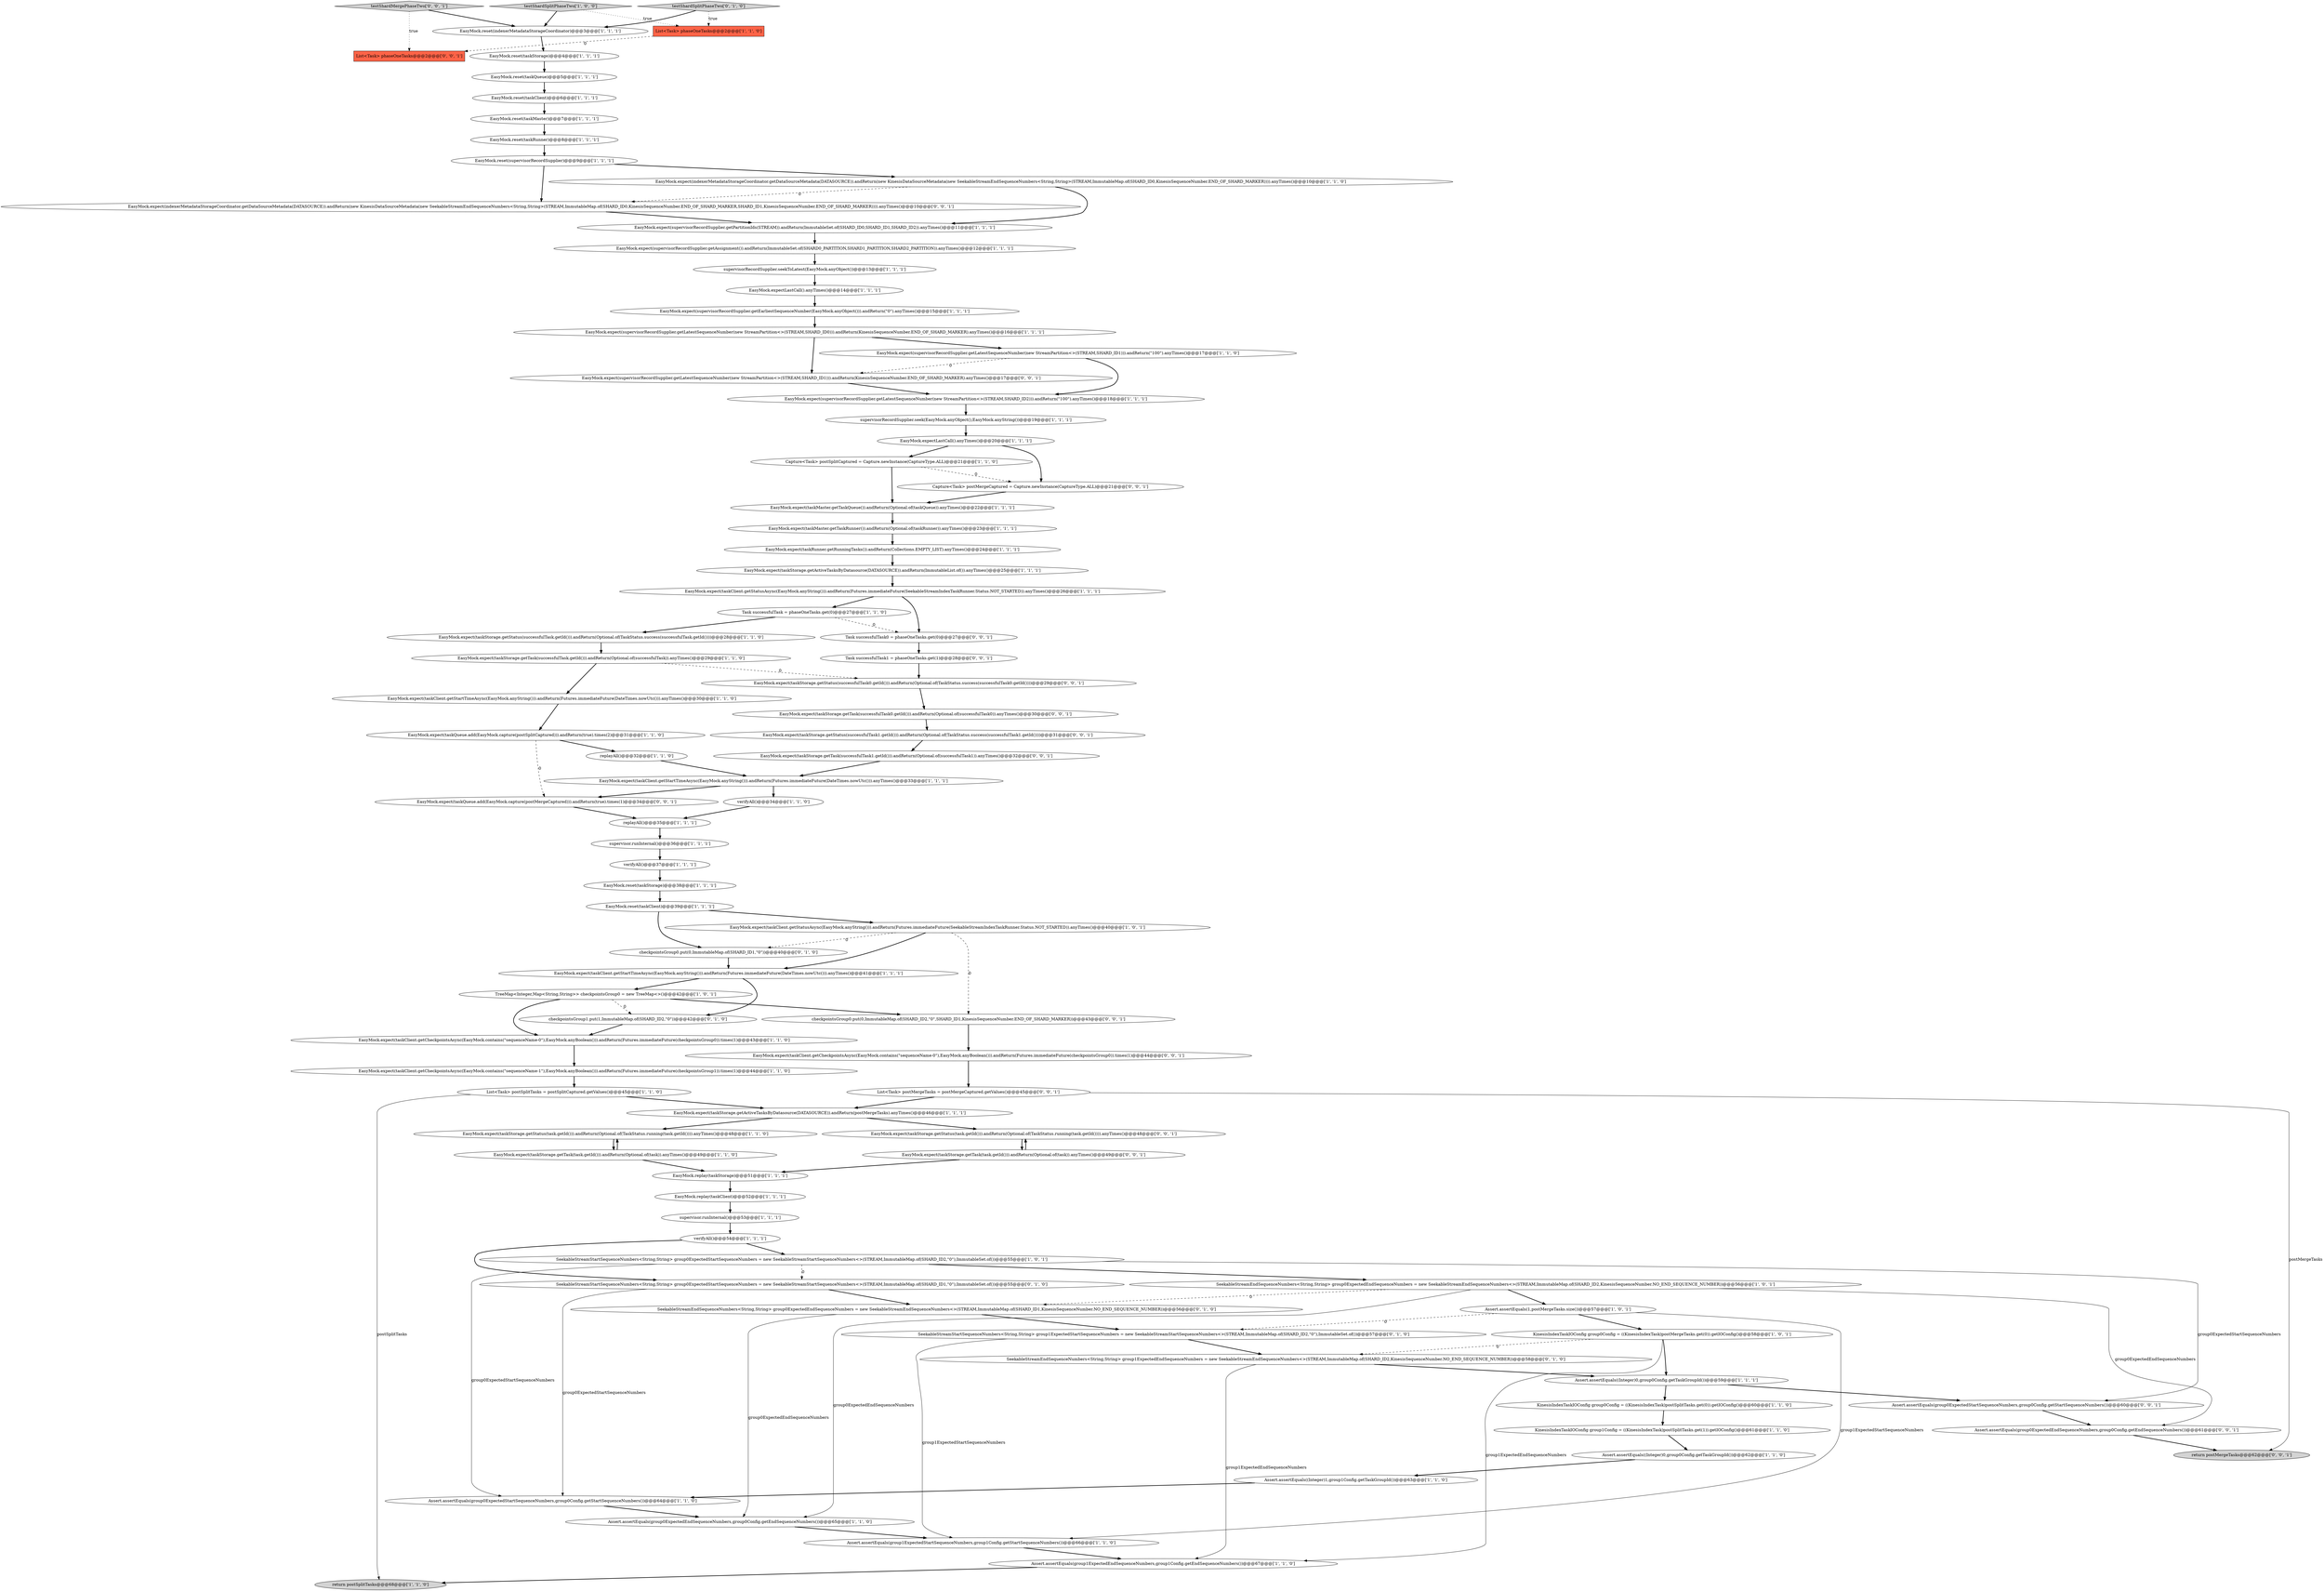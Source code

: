 digraph {
33 [style = filled, label = "EasyMock.expect(taskClient.getStatusAsync(EasyMock.anyString())).andReturn(Futures.immediateFuture(SeekableStreamIndexTaskRunner.Status.NOT_STARTED)).anyTimes()@@@40@@@['1', '0', '1']", fillcolor = white, shape = ellipse image = "AAA0AAABBB1BBB"];
80 [style = filled, label = "EasyMock.expect(indexerMetadataStorageCoordinator.getDataSourceMetadata(DATASOURCE)).andReturn(new KinesisDataSourceMetadata(new SeekableStreamEndSequenceNumbers<String,String>(STREAM,ImmutableMap.of(SHARD_ID0,KinesisSequenceNumber.END_OF_SHARD_MARKER,SHARD_ID1,KinesisSequenceNumber.END_OF_SHARD_MARKER)))).anyTimes()@@@10@@@['0', '0', '1']", fillcolor = white, shape = ellipse image = "AAA0AAABBB3BBB"];
0 [style = filled, label = "EasyMock.expect(taskClient.getStartTimeAsync(EasyMock.anyString())).andReturn(Futures.immediateFuture(DateTimes.nowUtc())).anyTimes()@@@30@@@['1', '1', '0']", fillcolor = white, shape = ellipse image = "AAA0AAABBB1BBB"];
12 [style = filled, label = "EasyMock.expect(taskMaster.getTaskRunner()).andReturn(Optional.of(taskRunner)).anyTimes()@@@23@@@['1', '1', '1']", fillcolor = white, shape = ellipse image = "AAA0AAABBB1BBB"];
21 [style = filled, label = "return postSplitTasks@@@68@@@['1', '1', '0']", fillcolor = lightgray, shape = ellipse image = "AAA0AAABBB1BBB"];
83 [style = filled, label = "EasyMock.expect(supervisorRecordSupplier.getLatestSequenceNumber(new StreamPartition<>(STREAM,SHARD_ID1))).andReturn(KinesisSequenceNumber.END_OF_SHARD_MARKER).anyTimes()@@@17@@@['0', '0', '1']", fillcolor = white, shape = ellipse image = "AAA0AAABBB3BBB"];
81 [style = filled, label = "Assert.assertEquals(group0ExpectedEndSequenceNumbers,group0Config.getEndSequenceNumbers())@@@61@@@['0', '0', '1']", fillcolor = white, shape = ellipse image = "AAA0AAABBB3BBB"];
34 [style = filled, label = "Assert.assertEquals(group0ExpectedEndSequenceNumbers,group0Config.getEndSequenceNumbers())@@@65@@@['1', '1', '0']", fillcolor = white, shape = ellipse image = "AAA0AAABBB1BBB"];
44 [style = filled, label = "EasyMock.expect(taskStorage.getStatus(task.getId())).andReturn(Optional.of(TaskStatus.running(task.getId()))).anyTimes()@@@48@@@['1', '1', '0']", fillcolor = white, shape = ellipse image = "AAA0AAABBB1BBB"];
88 [style = filled, label = "Assert.assertEquals(group0ExpectedStartSequenceNumbers,group0Config.getStartSequenceNumbers())@@@60@@@['0', '0', '1']", fillcolor = white, shape = ellipse image = "AAA0AAABBB3BBB"];
43 [style = filled, label = "EasyMock.expectLastCall().anyTimes()@@@14@@@['1', '1', '1']", fillcolor = white, shape = ellipse image = "AAA0AAABBB1BBB"];
46 [style = filled, label = "SeekableStreamEndSequenceNumbers<String,String> group0ExpectedEndSequenceNumbers = new SeekableStreamEndSequenceNumbers<>(STREAM,ImmutableMap.of(SHARD_ID2,KinesisSequenceNumber.NO_END_SEQUENCE_NUMBER))@@@56@@@['1', '0', '1']", fillcolor = white, shape = ellipse image = "AAA0AAABBB1BBB"];
1 [style = filled, label = "EasyMock.expectLastCall().anyTimes()@@@20@@@['1', '1', '1']", fillcolor = white, shape = ellipse image = "AAA0AAABBB1BBB"];
61 [style = filled, label = "EasyMock.expect(taskStorage.getTask(task.getId())).andReturn(Optional.of(task)).anyTimes()@@@49@@@['1', '1', '0']", fillcolor = white, shape = ellipse image = "AAA0AAABBB1BBB"];
55 [style = filled, label = "EasyMock.expect(taskStorage.getActiveTasksByDatasource(DATASOURCE)).andReturn(postMergeTasks).anyTimes()@@@46@@@['1', '1', '1']", fillcolor = white, shape = ellipse image = "AAA0AAABBB1BBB"];
37 [style = filled, label = "EasyMock.expect(taskClient.getStatusAsync(EasyMock.anyString())).andReturn(Futures.immediateFuture(SeekableStreamIndexTaskRunner.Status.NOT_STARTED)).anyTimes()@@@26@@@['1', '1', '1']", fillcolor = white, shape = ellipse image = "AAA0AAABBB1BBB"];
2 [style = filled, label = "EasyMock.expect(supervisorRecordSupplier.getAssignment()).andReturn(ImmutableSet.of(SHARD0_PARTITION,SHARD1_PARTITION,SHARD2_PARTITION)).anyTimes()@@@12@@@['1', '1', '1']", fillcolor = white, shape = ellipse image = "AAA0AAABBB1BBB"];
92 [style = filled, label = "Task successfulTask0 = phaseOneTasks.get(0)@@@27@@@['0', '0', '1']", fillcolor = white, shape = ellipse image = "AAA0AAABBB3BBB"];
66 [style = filled, label = "checkpointsGroup0.put(0,ImmutableMap.of(SHARD_ID1,\"0\"))@@@40@@@['0', '1', '0']", fillcolor = white, shape = ellipse image = "AAA1AAABBB2BBB"];
69 [style = filled, label = "testShardSplitPhaseTwo['0', '1', '0']", fillcolor = lightgray, shape = diamond image = "AAA0AAABBB2BBB"];
13 [style = filled, label = "verifyAll()@@@34@@@['1', '1', '0']", fillcolor = white, shape = ellipse image = "AAA0AAABBB1BBB"];
3 [style = filled, label = "List<Task> phaseOneTasks@@@2@@@['1', '1', '0']", fillcolor = tomato, shape = box image = "AAA0AAABBB1BBB"];
32 [style = filled, label = "TreeMap<Integer,Map<String,String>> checkpointsGroup0 = new TreeMap<>()@@@42@@@['1', '0', '1']", fillcolor = white, shape = ellipse image = "AAA0AAABBB1BBB"];
57 [style = filled, label = "Assert.assertEquals(1,postMergeTasks.size())@@@57@@@['1', '0', '1']", fillcolor = white, shape = ellipse image = "AAA0AAABBB1BBB"];
74 [style = filled, label = "EasyMock.expect(taskQueue.add(EasyMock.capture(postMergeCaptured))).andReturn(true).times(1)@@@34@@@['0', '0', '1']", fillcolor = white, shape = ellipse image = "AAA0AAABBB3BBB"];
73 [style = filled, label = "checkpointsGroup0.put(0,ImmutableMap.of(SHARD_ID2,\"0\",SHARD_ID1,KinesisSequenceNumber.END_OF_SHARD_MARKER))@@@43@@@['0', '0', '1']", fillcolor = white, shape = ellipse image = "AAA0AAABBB3BBB"];
39 [style = filled, label = "Assert.assertEquals((Integer)1,group1Config.getTaskGroupId())@@@63@@@['1', '1', '0']", fillcolor = white, shape = ellipse image = "AAA0AAABBB1BBB"];
27 [style = filled, label = "EasyMock.expect(supervisorRecordSupplier.getLatestSequenceNumber(new StreamPartition<>(STREAM,SHARD_ID0))).andReturn(KinesisSequenceNumber.END_OF_SHARD_MARKER).anyTimes()@@@16@@@['1', '1', '1']", fillcolor = white, shape = ellipse image = "AAA0AAABBB1BBB"];
8 [style = filled, label = "KinesisIndexTaskIOConfig group0Config = ((KinesisIndexTask)postMergeTasks.get(0)).getIOConfig()@@@58@@@['1', '0', '1']", fillcolor = white, shape = ellipse image = "AAA0AAABBB1BBB"];
29 [style = filled, label = "EasyMock.reset(indexerMetadataStorageCoordinator)@@@3@@@['1', '1', '1']", fillcolor = white, shape = ellipse image = "AAA0AAABBB1BBB"];
10 [style = filled, label = "EasyMock.expect(supervisorRecordSupplier.getPartitionIds(STREAM)).andReturn(ImmutableSet.of(SHARD_ID0,SHARD_ID1,SHARD_ID2)).anyTimes()@@@11@@@['1', '1', '1']", fillcolor = white, shape = ellipse image = "AAA0AAABBB1BBB"];
78 [style = filled, label = "List<Task> phaseOneTasks@@@2@@@['0', '0', '1']", fillcolor = tomato, shape = box image = "AAA0AAABBB3BBB"];
15 [style = filled, label = "KinesisIndexTaskIOConfig group0Config = ((KinesisIndexTask)postSplitTasks.get(0)).getIOConfig()@@@60@@@['1', '1', '0']", fillcolor = white, shape = ellipse image = "AAA0AAABBB1BBB"];
64 [style = filled, label = "verifyAll()@@@54@@@['1', '1', '1']", fillcolor = white, shape = ellipse image = "AAA0AAABBB1BBB"];
47 [style = filled, label = "List<Task> postSplitTasks = postSplitCaptured.getValues()@@@45@@@['1', '1', '0']", fillcolor = white, shape = ellipse image = "AAA0AAABBB1BBB"];
23 [style = filled, label = "EasyMock.expect(supervisorRecordSupplier.getLatestSequenceNumber(new StreamPartition<>(STREAM,SHARD_ID1))).andReturn(\"100\").anyTimes()@@@17@@@['1', '1', '0']", fillcolor = white, shape = ellipse image = "AAA0AAABBB1BBB"];
77 [style = filled, label = "Task successfulTask1 = phaseOneTasks.get(1)@@@28@@@['0', '0', '1']", fillcolor = white, shape = ellipse image = "AAA0AAABBB3BBB"];
72 [style = filled, label = "SeekableStreamStartSequenceNumbers<String,String> group0ExpectedStartSequenceNumbers = new SeekableStreamStartSequenceNumbers<>(STREAM,ImmutableMap.of(SHARD_ID1,\"0\"),ImmutableSet.of())@@@55@@@['0', '1', '0']", fillcolor = white, shape = ellipse image = "AAA1AAABBB2BBB"];
56 [style = filled, label = "EasyMock.expect(taskStorage.getStatus(successfulTask.getId())).andReturn(Optional.of(TaskStatus.success(successfulTask.getId())))@@@28@@@['1', '1', '0']", fillcolor = white, shape = ellipse image = "AAA0AAABBB1BBB"];
79 [style = filled, label = "testShardMergePhaseTwo['0', '0', '1']", fillcolor = lightgray, shape = diamond image = "AAA0AAABBB3BBB"];
68 [style = filled, label = "checkpointsGroup1.put(1,ImmutableMap.of(SHARD_ID2,\"0\"))@@@42@@@['0', '1', '0']", fillcolor = white, shape = ellipse image = "AAA1AAABBB2BBB"];
17 [style = filled, label = "EasyMock.reset(taskQueue)@@@5@@@['1', '1', '1']", fillcolor = white, shape = ellipse image = "AAA0AAABBB1BBB"];
60 [style = filled, label = "supervisorRecordSupplier.seekToLatest(EasyMock.anyObject())@@@13@@@['1', '1', '1']", fillcolor = white, shape = ellipse image = "AAA0AAABBB1BBB"];
50 [style = filled, label = "EasyMock.reset(taskStorage)@@@38@@@['1', '1', '1']", fillcolor = white, shape = ellipse image = "AAA0AAABBB1BBB"];
42 [style = filled, label = "EasyMock.reset(taskClient)@@@39@@@['1', '1', '1']", fillcolor = white, shape = ellipse image = "AAA0AAABBB1BBB"];
22 [style = filled, label = "KinesisIndexTaskIOConfig group1Config = ((KinesisIndexTask)postSplitTasks.get(1)).getIOConfig()@@@61@@@['1', '1', '0']", fillcolor = white, shape = ellipse image = "AAA0AAABBB1BBB"];
49 [style = filled, label = "EasyMock.replay(taskStorage)@@@51@@@['1', '1', '1']", fillcolor = white, shape = ellipse image = "AAA0AAABBB1BBB"];
63 [style = filled, label = "Assert.assertEquals(group0ExpectedStartSequenceNumbers,group0Config.getStartSequenceNumbers())@@@64@@@['1', '1', '0']", fillcolor = white, shape = ellipse image = "AAA0AAABBB1BBB"];
11 [style = filled, label = "EasyMock.expect(taskClient.getCheckpointsAsync(EasyMock.contains(\"sequenceName-0\"),EasyMock.anyBoolean())).andReturn(Futures.immediateFuture(checkpointsGroup0)).times(1)@@@43@@@['1', '1', '0']", fillcolor = white, shape = ellipse image = "AAA0AAABBB1BBB"];
19 [style = filled, label = "supervisorRecordSupplier.seek(EasyMock.anyObject(),EasyMock.anyString())@@@19@@@['1', '1', '1']", fillcolor = white, shape = ellipse image = "AAA0AAABBB1BBB"];
54 [style = filled, label = "EasyMock.expect(taskStorage.getTask(successfulTask.getId())).andReturn(Optional.of(successfulTask)).anyTimes()@@@29@@@['1', '1', '0']", fillcolor = white, shape = ellipse image = "AAA0AAABBB1BBB"];
70 [style = filled, label = "SeekableStreamEndSequenceNumbers<String,String> group0ExpectedEndSequenceNumbers = new SeekableStreamEndSequenceNumbers<>(STREAM,ImmutableMap.of(SHARD_ID1,KinesisSequenceNumber.NO_END_SEQUENCE_NUMBER))@@@56@@@['0', '1', '0']", fillcolor = white, shape = ellipse image = "AAA1AAABBB2BBB"];
18 [style = filled, label = "supervisor.runInternal()@@@53@@@['1', '1', '1']", fillcolor = white, shape = ellipse image = "AAA0AAABBB1BBB"];
38 [style = filled, label = "replayAll()@@@32@@@['1', '1', '0']", fillcolor = white, shape = ellipse image = "AAA0AAABBB1BBB"];
30 [style = filled, label = "EasyMock.expect(supervisorRecordSupplier.getEarliestSequenceNumber(EasyMock.anyObject())).andReturn(\"0\").anyTimes()@@@15@@@['1', '1', '1']", fillcolor = white, shape = ellipse image = "AAA0AAABBB1BBB"];
90 [style = filled, label = "EasyMock.expect(taskStorage.getTask(task.getId())).andReturn(Optional.of(task)).anyTimes()@@@49@@@['0', '0', '1']", fillcolor = white, shape = ellipse image = "AAA0AAABBB3BBB"];
76 [style = filled, label = "EasyMock.expect(taskClient.getCheckpointsAsync(EasyMock.contains(\"sequenceName-0\"),EasyMock.anyBoolean())).andReturn(Futures.immediateFuture(checkpointsGroup0)).times(1)@@@44@@@['0', '0', '1']", fillcolor = white, shape = ellipse image = "AAA0AAABBB3BBB"];
25 [style = filled, label = "Assert.assertEquals(group1ExpectedEndSequenceNumbers,group1Config.getEndSequenceNumbers())@@@67@@@['1', '1', '0']", fillcolor = white, shape = ellipse image = "AAA0AAABBB1BBB"];
85 [style = filled, label = "EasyMock.expect(taskStorage.getTask(successfulTask1.getId())).andReturn(Optional.of(successfulTask1)).anyTimes()@@@32@@@['0', '0', '1']", fillcolor = white, shape = ellipse image = "AAA0AAABBB3BBB"];
59 [style = filled, label = "EasyMock.expect(taskClient.getCheckpointsAsync(EasyMock.contains(\"sequenceName-1\"),EasyMock.anyBoolean())).andReturn(Futures.immediateFuture(checkpointsGroup1)).times(1)@@@44@@@['1', '1', '0']", fillcolor = white, shape = ellipse image = "AAA0AAABBB1BBB"];
6 [style = filled, label = "Capture<Task> postSplitCaptured = Capture.newInstance(CaptureType.ALL)@@@21@@@['1', '1', '0']", fillcolor = white, shape = ellipse image = "AAA0AAABBB1BBB"];
5 [style = filled, label = "SeekableStreamStartSequenceNumbers<String,String> group0ExpectedStartSequenceNumbers = new SeekableStreamStartSequenceNumbers<>(STREAM,ImmutableMap.of(SHARD_ID2,\"0\"),ImmutableSet.of())@@@55@@@['1', '0', '1']", fillcolor = white, shape = ellipse image = "AAA0AAABBB1BBB"];
41 [style = filled, label = "EasyMock.expect(taskQueue.add(EasyMock.capture(postSplitCaptured))).andReturn(true).times(2)@@@31@@@['1', '1', '0']", fillcolor = white, shape = ellipse image = "AAA0AAABBB1BBB"];
65 [style = filled, label = "testShardSplitPhaseTwo['1', '0', '0']", fillcolor = lightgray, shape = diamond image = "AAA0AAABBB1BBB"];
48 [style = filled, label = "EasyMock.reset(taskStorage)@@@4@@@['1', '1', '1']", fillcolor = white, shape = ellipse image = "AAA0AAABBB1BBB"];
7 [style = filled, label = "Task successfulTask = phaseOneTasks.get(0)@@@27@@@['1', '1', '0']", fillcolor = white, shape = ellipse image = "AAA0AAABBB1BBB"];
14 [style = filled, label = "EasyMock.expect(supervisorRecordSupplier.getLatestSequenceNumber(new StreamPartition<>(STREAM,SHARD_ID2))).andReturn(\"100\").anyTimes()@@@18@@@['1', '1', '1']", fillcolor = white, shape = ellipse image = "AAA0AAABBB1BBB"];
16 [style = filled, label = "EasyMock.reset(taskMaster)@@@7@@@['1', '1', '1']", fillcolor = white, shape = ellipse image = "AAA0AAABBB1BBB"];
9 [style = filled, label = "EasyMock.expect(taskMaster.getTaskQueue()).andReturn(Optional.of(taskQueue)).anyTimes()@@@22@@@['1', '1', '1']", fillcolor = white, shape = ellipse image = "AAA0AAABBB1BBB"];
4 [style = filled, label = "EasyMock.reset(taskClient)@@@6@@@['1', '1', '1']", fillcolor = white, shape = ellipse image = "AAA0AAABBB1BBB"];
20 [style = filled, label = "EasyMock.replay(taskClient)@@@52@@@['1', '1', '1']", fillcolor = white, shape = ellipse image = "AAA0AAABBB1BBB"];
86 [style = filled, label = "return postMergeTasks@@@62@@@['0', '0', '1']", fillcolor = lightgray, shape = ellipse image = "AAA0AAABBB3BBB"];
40 [style = filled, label = "EasyMock.reset(supervisorRecordSupplier)@@@9@@@['1', '1', '1']", fillcolor = white, shape = ellipse image = "AAA0AAABBB1BBB"];
26 [style = filled, label = "Assert.assertEquals((Integer)0,group0Config.getTaskGroupId())@@@59@@@['1', '1', '1']", fillcolor = white, shape = ellipse image = "AAA0AAABBB1BBB"];
75 [style = filled, label = "EasyMock.expect(taskStorage.getTask(successfulTask0.getId())).andReturn(Optional.of(successfulTask0)).anyTimes()@@@30@@@['0', '0', '1']", fillcolor = white, shape = ellipse image = "AAA0AAABBB3BBB"];
91 [style = filled, label = "EasyMock.expect(taskStorage.getStatus(successfulTask0.getId())).andReturn(Optional.of(TaskStatus.success(successfulTask0.getId())))@@@29@@@['0', '0', '1']", fillcolor = white, shape = ellipse image = "AAA0AAABBB3BBB"];
28 [style = filled, label = "supervisor.runInternal()@@@36@@@['1', '1', '1']", fillcolor = white, shape = ellipse image = "AAA0AAABBB1BBB"];
52 [style = filled, label = "replayAll()@@@35@@@['1', '1', '1']", fillcolor = white, shape = ellipse image = "AAA0AAABBB1BBB"];
31 [style = filled, label = "EasyMock.expect(taskRunner.getRunningTasks()).andReturn(Collections.EMPTY_LIST).anyTimes()@@@24@@@['1', '1', '1']", fillcolor = white, shape = ellipse image = "AAA0AAABBB1BBB"];
84 [style = filled, label = "EasyMock.expect(taskStorage.getStatus(successfulTask1.getId())).andReturn(Optional.of(TaskStatus.success(successfulTask1.getId())))@@@31@@@['0', '0', '1']", fillcolor = white, shape = ellipse image = "AAA0AAABBB3BBB"];
82 [style = filled, label = "EasyMock.expect(taskStorage.getStatus(task.getId())).andReturn(Optional.of(TaskStatus.running(task.getId()))).anyTimes()@@@48@@@['0', '0', '1']", fillcolor = white, shape = ellipse image = "AAA0AAABBB3BBB"];
51 [style = filled, label = "EasyMock.expect(taskClient.getStartTimeAsync(EasyMock.anyString())).andReturn(Futures.immediateFuture(DateTimes.nowUtc())).anyTimes()@@@41@@@['1', '1', '1']", fillcolor = white, shape = ellipse image = "AAA0AAABBB1BBB"];
71 [style = filled, label = "SeekableStreamEndSequenceNumbers<String,String> group1ExpectedEndSequenceNumbers = new SeekableStreamEndSequenceNumbers<>(STREAM,ImmutableMap.of(SHARD_ID2,KinesisSequenceNumber.NO_END_SEQUENCE_NUMBER))@@@58@@@['0', '1', '0']", fillcolor = white, shape = ellipse image = "AAA1AAABBB2BBB"];
36 [style = filled, label = "EasyMock.expect(taskStorage.getActiveTasksByDatasource(DATASOURCE)).andReturn(ImmutableList.of()).anyTimes()@@@25@@@['1', '1', '1']", fillcolor = white, shape = ellipse image = "AAA0AAABBB1BBB"];
24 [style = filled, label = "verifyAll()@@@37@@@['1', '1', '1']", fillcolor = white, shape = ellipse image = "AAA0AAABBB1BBB"];
87 [style = filled, label = "Capture<Task> postMergeCaptured = Capture.newInstance(CaptureType.ALL)@@@21@@@['0', '0', '1']", fillcolor = white, shape = ellipse image = "AAA0AAABBB3BBB"];
67 [style = filled, label = "SeekableStreamStartSequenceNumbers<String,String> group1ExpectedStartSequenceNumbers = new SeekableStreamStartSequenceNumbers<>(STREAM,ImmutableMap.of(SHARD_ID2,\"0\"),ImmutableSet.of())@@@57@@@['0', '1', '0']", fillcolor = white, shape = ellipse image = "AAA1AAABBB2BBB"];
53 [style = filled, label = "Assert.assertEquals(group1ExpectedStartSequenceNumbers,group1Config.getStartSequenceNumbers())@@@66@@@['1', '1', '0']", fillcolor = white, shape = ellipse image = "AAA0AAABBB1BBB"];
35 [style = filled, label = "EasyMock.expect(taskClient.getStartTimeAsync(EasyMock.anyString())).andReturn(Futures.immediateFuture(DateTimes.nowUtc())).anyTimes()@@@33@@@['1', '1', '1']", fillcolor = white, shape = ellipse image = "AAA0AAABBB1BBB"];
89 [style = filled, label = "List<Task> postMergeTasks = postMergeCaptured.getValues()@@@45@@@['0', '0', '1']", fillcolor = white, shape = ellipse image = "AAA0AAABBB3BBB"];
58 [style = filled, label = "EasyMock.expect(indexerMetadataStorageCoordinator.getDataSourceMetadata(DATASOURCE)).andReturn(new KinesisDataSourceMetadata(new SeekableStreamEndSequenceNumbers<String,String>(STREAM,ImmutableMap.of(SHARD_ID0,KinesisSequenceNumber.END_OF_SHARD_MARKER)))).anyTimes()@@@10@@@['1', '1', '0']", fillcolor = white, shape = ellipse image = "AAA0AAABBB1BBB"];
45 [style = filled, label = "Assert.assertEquals((Integer)0,group0Config.getTaskGroupId())@@@62@@@['1', '1', '0']", fillcolor = white, shape = ellipse image = "AAA0AAABBB1BBB"];
62 [style = filled, label = "EasyMock.reset(taskRunner)@@@8@@@['1', '1', '1']", fillcolor = white, shape = ellipse image = "AAA0AAABBB1BBB"];
37->7 [style = bold, label=""];
44->61 [style = bold, label=""];
35->74 [style = bold, label=""];
5->88 [style = solid, label="group0ExpectedStartSequenceNumbers"];
33->66 [style = dashed, label="0"];
41->74 [style = dashed, label="0"];
72->63 [style = solid, label="group0ExpectedStartSequenceNumbers"];
90->49 [style = bold, label=""];
65->29 [style = bold, label=""];
57->67 [style = dashed, label="0"];
51->68 [style = bold, label=""];
37->92 [style = bold, label=""];
70->34 [style = solid, label="group0ExpectedEndSequenceNumbers"];
15->22 [style = bold, label=""];
39->63 [style = bold, label=""];
14->19 [style = bold, label=""];
53->25 [style = bold, label=""];
30->27 [style = bold, label=""];
17->4 [style = bold, label=""];
7->56 [style = bold, label=""];
75->84 [style = bold, label=""];
41->38 [style = bold, label=""];
6->87 [style = dashed, label="0"];
76->89 [style = bold, label=""];
38->35 [style = bold, label=""];
32->73 [style = bold, label=""];
71->25 [style = solid, label="group1ExpectedEndSequenceNumbers"];
5->46 [style = bold, label=""];
31->36 [style = bold, label=""];
47->55 [style = bold, label=""];
9->12 [style = bold, label=""];
24->50 [style = bold, label=""];
64->5 [style = bold, label=""];
57->53 [style = solid, label="group1ExpectedStartSequenceNumbers"];
58->10 [style = bold, label=""];
54->0 [style = bold, label=""];
16->62 [style = bold, label=""];
33->51 [style = bold, label=""];
73->76 [style = bold, label=""];
8->26 [style = bold, label=""];
69->29 [style = bold, label=""];
20->18 [style = bold, label=""];
87->9 [style = bold, label=""];
32->11 [style = bold, label=""];
35->13 [style = bold, label=""];
34->53 [style = bold, label=""];
12->31 [style = bold, label=""];
25->21 [style = bold, label=""];
29->48 [style = bold, label=""];
23->83 [style = dashed, label="0"];
60->43 [style = bold, label=""];
79->78 [style = dotted, label="true"];
3->78 [style = dashed, label="0"];
5->72 [style = dashed, label="0"];
40->58 [style = bold, label=""];
85->35 [style = bold, label=""];
22->45 [style = bold, label=""];
67->53 [style = solid, label="group1ExpectedStartSequenceNumbers"];
92->77 [style = bold, label=""];
71->26 [style = bold, label=""];
33->73 [style = dashed, label="0"];
32->68 [style = dashed, label="0"];
67->71 [style = bold, label=""];
42->33 [style = bold, label=""];
61->44 [style = bold, label=""];
5->63 [style = solid, label="group0ExpectedStartSequenceNumbers"];
58->80 [style = dashed, label="0"];
62->40 [style = bold, label=""];
79->29 [style = bold, label=""];
11->59 [style = bold, label=""];
61->49 [style = bold, label=""];
57->8 [style = bold, label=""];
81->86 [style = bold, label=""];
68->11 [style = bold, label=""];
13->52 [style = bold, label=""];
18->64 [style = bold, label=""];
91->75 [style = bold, label=""];
4->16 [style = bold, label=""];
54->91 [style = dashed, label="0"];
89->55 [style = bold, label=""];
80->10 [style = bold, label=""];
46->34 [style = solid, label="group0ExpectedEndSequenceNumbers"];
8->25 [style = solid, label="group1ExpectedEndSequenceNumbers"];
59->47 [style = bold, label=""];
66->51 [style = bold, label=""];
82->90 [style = bold, label=""];
77->91 [style = bold, label=""];
27->83 [style = bold, label=""];
26->15 [style = bold, label=""];
70->67 [style = bold, label=""];
23->14 [style = bold, label=""];
43->30 [style = bold, label=""];
83->14 [style = bold, label=""];
84->85 [style = bold, label=""];
48->17 [style = bold, label=""];
46->81 [style = solid, label="group0ExpectedEndSequenceNumbers"];
90->82 [style = bold, label=""];
88->81 [style = bold, label=""];
51->32 [style = bold, label=""];
1->87 [style = bold, label=""];
36->37 [style = bold, label=""];
10->2 [style = bold, label=""];
49->20 [style = bold, label=""];
46->57 [style = bold, label=""];
19->1 [style = bold, label=""];
55->44 [style = bold, label=""];
69->3 [style = dotted, label="true"];
42->66 [style = bold, label=""];
55->82 [style = bold, label=""];
27->23 [style = bold, label=""];
50->42 [style = bold, label=""];
7->92 [style = dashed, label="0"];
63->34 [style = bold, label=""];
1->6 [style = bold, label=""];
46->70 [style = dashed, label="0"];
56->54 [style = bold, label=""];
26->88 [style = bold, label=""];
6->9 [style = bold, label=""];
47->21 [style = solid, label="postSplitTasks"];
28->24 [style = bold, label=""];
89->86 [style = solid, label="postMergeTasks"];
2->60 [style = bold, label=""];
64->72 [style = bold, label=""];
72->70 [style = bold, label=""];
52->28 [style = bold, label=""];
0->41 [style = bold, label=""];
45->39 [style = bold, label=""];
65->3 [style = dotted, label="true"];
8->71 [style = dashed, label="0"];
74->52 [style = bold, label=""];
40->80 [style = bold, label=""];
}
